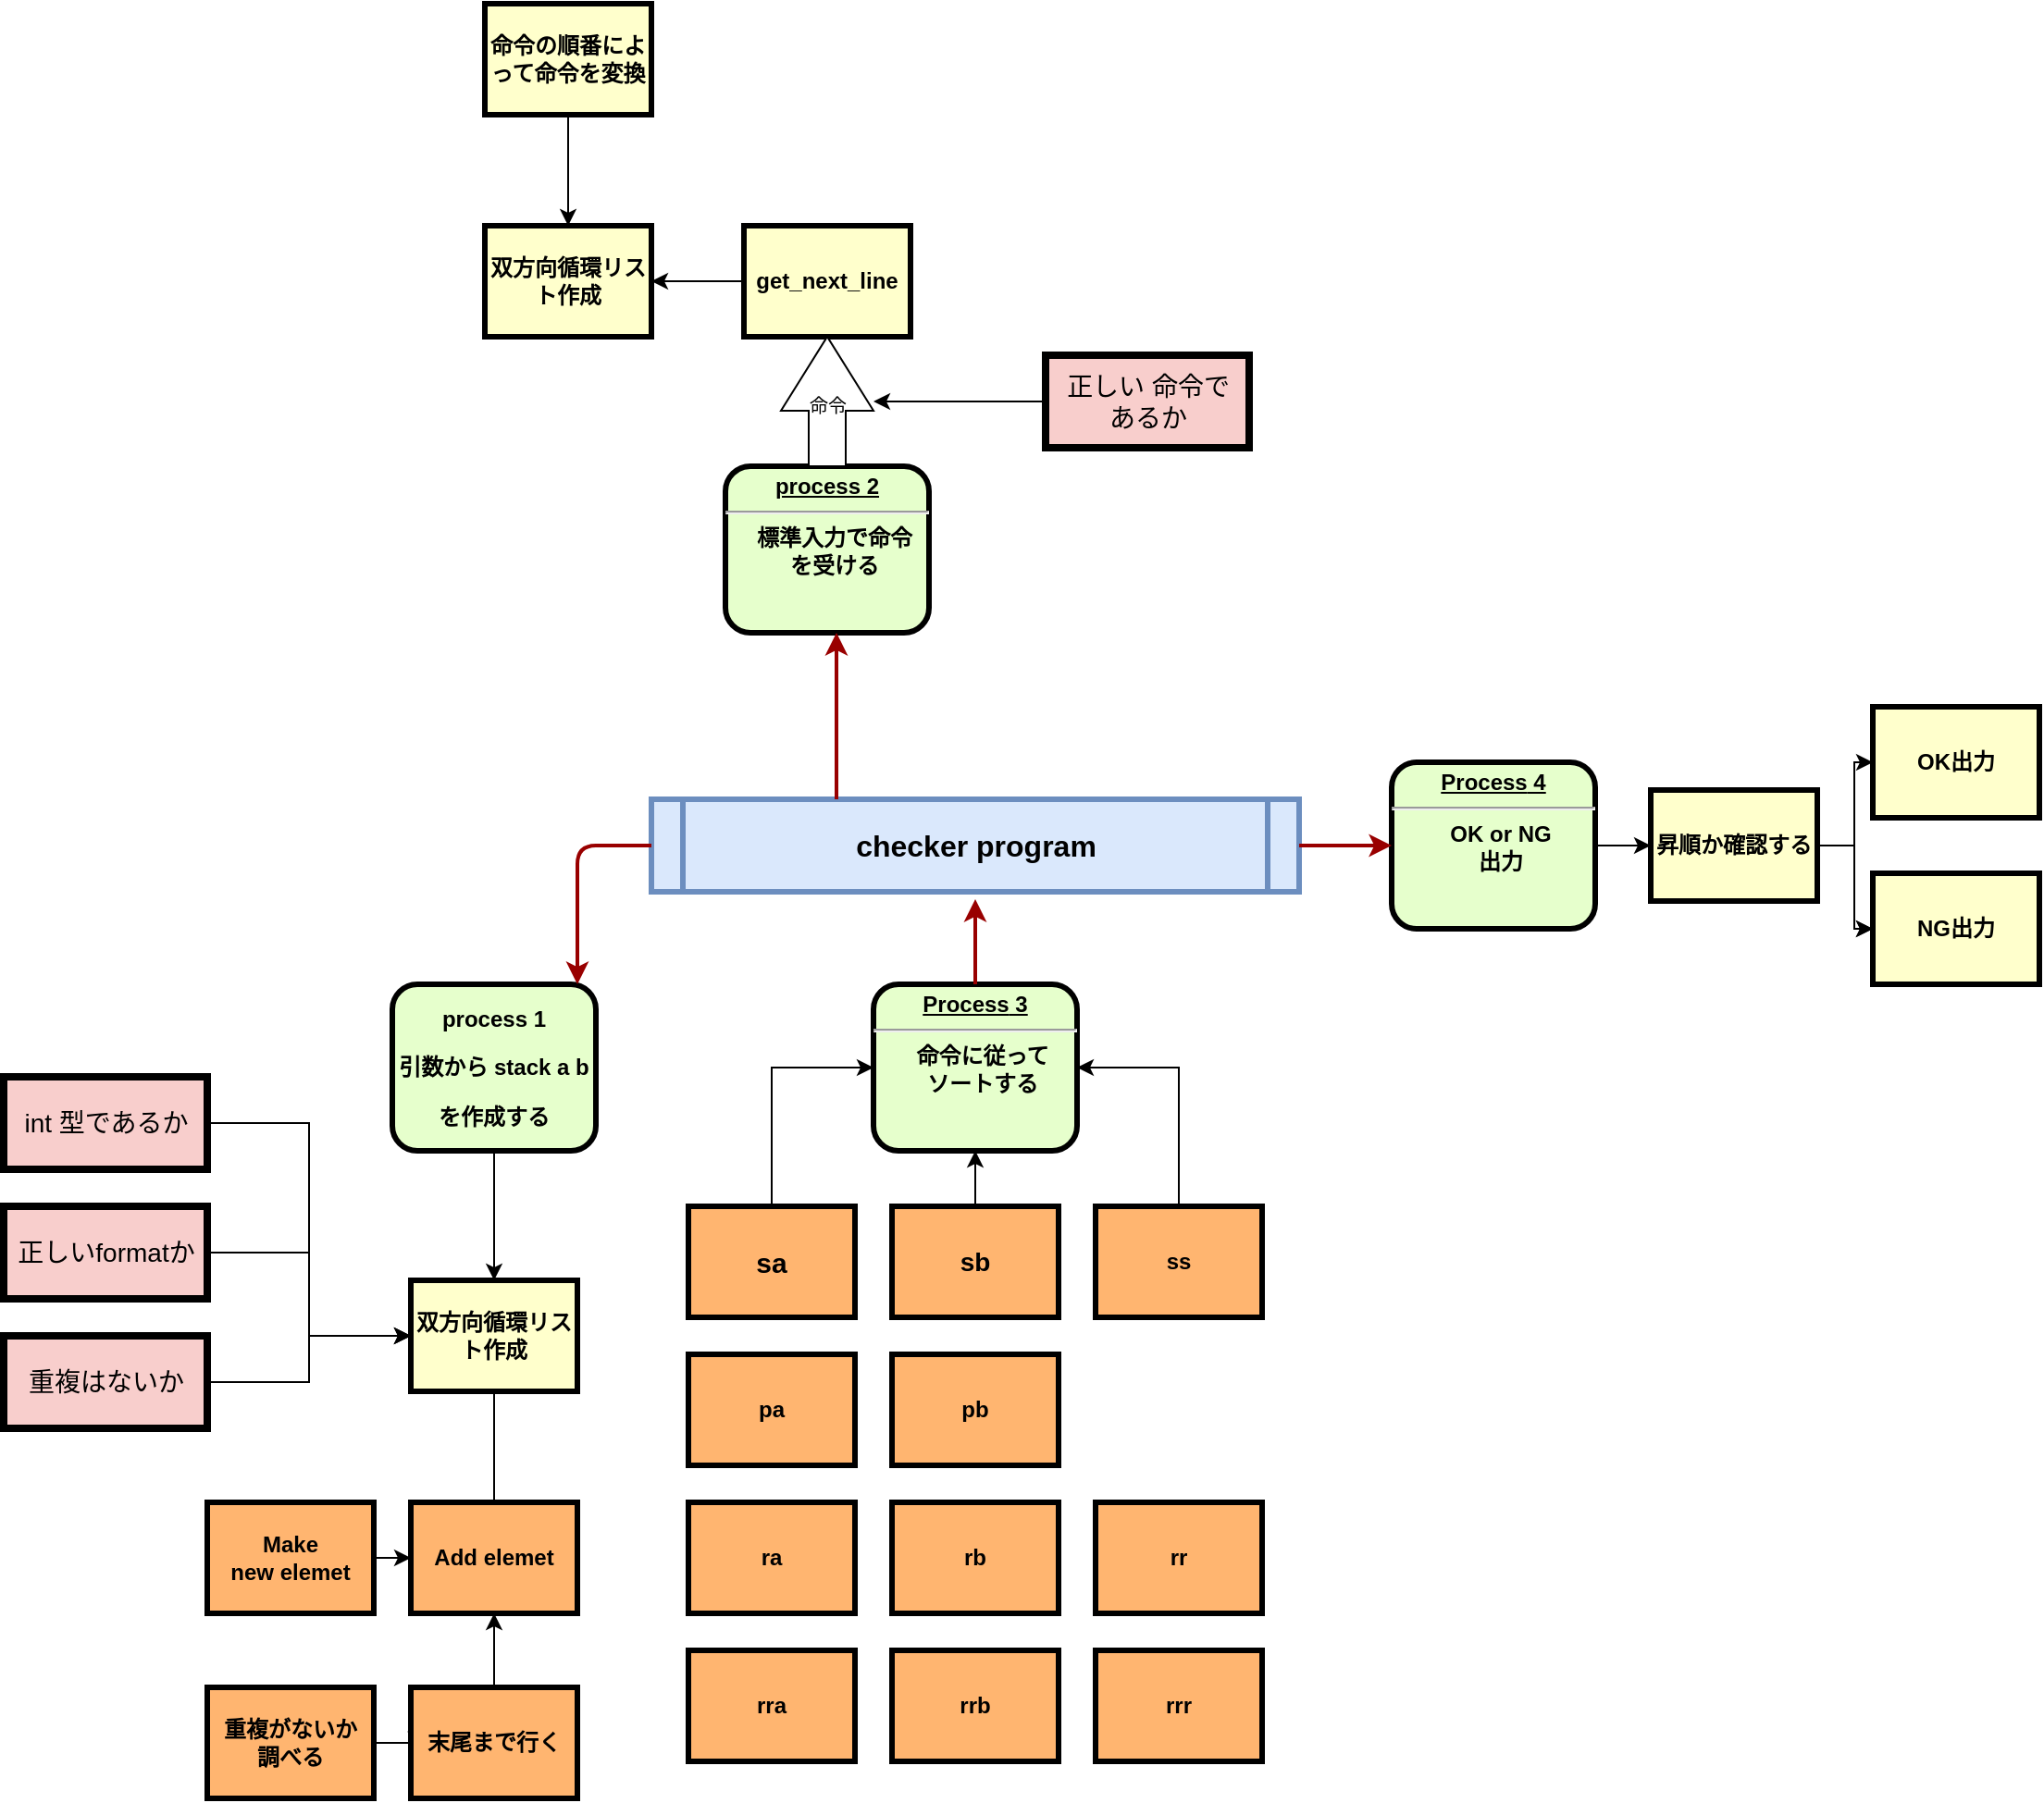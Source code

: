 <mxfile version="14.6.1" type="github" pages="2">
  <diagram name="Page-1" id="c7558073-3199-34d8-9f00-42111426c3f3">
    <mxGraphModel dx="2252" dy="1963" grid="1" gridSize="10" guides="1" tooltips="1" connect="1" arrows="1" fold="1" page="1" pageScale="1" pageWidth="826" pageHeight="1169" background="#ffffff" math="0" shadow="0">
      <root>
        <mxCell id="0" />
        <mxCell id="1" parent="0" />
        <mxCell id="2" value="&lt;p style=&quot;line-height: 120%&quot;&gt;process 1&lt;/p&gt;&lt;p style=&quot;line-height: 120%&quot;&gt;引数から stack a b&lt;/p&gt;&lt;p style=&quot;line-height: 120%&quot;&gt;を作成する&lt;/p&gt;" style="verticalAlign=top;align=center;overflow=fill;fontSize=12;fontFamily=Helvetica;html=1;rounded=1;fontStyle=1;strokeWidth=3;fillColor=#E6FFCC;horizontal=1;" parent="1" vertex="1">
          <mxGeometry x="60" y="120" width="110" height="90" as="geometry" />
        </mxCell>
        <mxCell id="3" value="双方向循環リスト作成" style="whiteSpace=wrap;align=center;verticalAlign=middle;fontStyle=1;strokeWidth=3;fillColor=#FFFFCC" parent="1" vertex="1">
          <mxGeometry x="70" y="280" width="90" height="60" as="geometry" />
        </mxCell>
        <mxCell id="5" value="checker program" style="shape=process;whiteSpace=wrap;align=center;verticalAlign=middle;size=0.048;fontStyle=1;strokeWidth=3;fillColor=#dae8fc;fontSize=16;strokeColor=#6c8ebf;" parent="1" vertex="1">
          <mxGeometry x="200" y="20" width="350" height="50" as="geometry" />
        </mxCell>
        <mxCell id="6" value="&lt;p style=&quot;margin: 0px ; margin-top: 4px ; text-align: center ; text-decoration: underline&quot;&gt;&lt;strong&gt;process 2&lt;/strong&gt;&lt;/p&gt;&lt;hr&gt;&lt;p style=&quot;margin: 0px 0px 0px 8px&quot;&gt;標準入力で命令&lt;/p&gt;&lt;p style=&quot;margin: 0px 0px 0px 8px&quot;&gt;を受ける&lt;/p&gt;" style="verticalAlign=middle;align=center;overflow=fill;fontSize=12;fontFamily=Helvetica;html=1;rounded=1;fontStyle=1;strokeWidth=3;fillColor=#E6FFCC" parent="1" vertex="1">
          <mxGeometry x="240" y="-160" width="110" height="90" as="geometry" />
        </mxCell>
        <mxCell id="GZuJ7PG_fQnCUhWcjOgd-75" value="" style="edgeStyle=orthogonalEdgeStyle;rounded=0;orthogonalLoop=1;jettySize=auto;html=1;" edge="1" parent="1" source="7" target="GZuJ7PG_fQnCUhWcjOgd-72">
          <mxGeometry relative="1" as="geometry" />
        </mxCell>
        <mxCell id="7" value="&lt;p style=&quot;margin: 0px ; margin-top: 4px ; text-align: center ; text-decoration: underline&quot;&gt;&lt;strong&gt;&lt;strong&gt;Process&lt;/strong&gt;&amp;nbsp;4&lt;br&gt;&lt;/strong&gt;&lt;/p&gt;&lt;hr&gt;&lt;p style=&quot;margin: 0px ; margin-left: 8px&quot;&gt;OK or NG&lt;/p&gt;&lt;p style=&quot;margin: 0px ; margin-left: 8px&quot;&gt;出力&lt;/p&gt;" style="verticalAlign=middle;align=center;overflow=fill;fontSize=12;fontFamily=Helvetica;html=1;rounded=1;fontStyle=1;strokeWidth=3;fillColor=#E6FFCC" parent="1" vertex="1">
          <mxGeometry x="600" width="110" height="90" as="geometry" />
        </mxCell>
        <mxCell id="8" value="&lt;p style=&quot;margin: 0px ; margin-top: 4px ; text-align: center ; text-decoration: underline&quot;&gt;&lt;strong&gt;&lt;strong&gt;Process&lt;/strong&gt;&amp;nbsp;3&lt;br&gt;&lt;/strong&gt;&lt;/p&gt;&lt;hr&gt;&lt;p style=&quot;margin: 0px ; margin-left: 8px&quot;&gt;命令に従って&lt;/p&gt;&lt;p style=&quot;margin: 0px ; margin-left: 8px&quot;&gt;ソートする&lt;/p&gt;" style="verticalAlign=middle;align=center;overflow=fill;fontSize=12;fontFamily=Helvetica;html=1;rounded=1;fontStyle=1;strokeWidth=3;fillColor=#E6FFCC" parent="1" vertex="1">
          <mxGeometry x="320" y="120" width="110" height="90" as="geometry" />
        </mxCell>
        <mxCell id="55" value="" style="edgeStyle=elbowEdgeStyle;elbow=horizontal;strokeColor=#990000;strokeWidth=2" parent="1" source="5" target="2" edge="1">
          <mxGeometry width="100" height="100" relative="1" as="geometry">
            <mxPoint x="50" y="530" as="sourcePoint" />
            <mxPoint x="150" y="430" as="targetPoint" />
            <Array as="points">
              <mxPoint x="160" y="100" />
              <mxPoint x="260" y="110" />
              <mxPoint x="260" y="370" />
            </Array>
          </mxGeometry>
        </mxCell>
        <mxCell id="58" value="" style="edgeStyle=elbowEdgeStyle;elbow=horizontal;strokeColor=#990000;strokeWidth=2" parent="1" source="5" target="6" edge="1">
          <mxGeometry width="100" height="100" relative="1" as="geometry">
            <mxPoint x="380" y="370" as="sourcePoint" />
            <mxPoint x="480" y="270" as="targetPoint" />
            <Array as="points">
              <mxPoint x="300" y="-10" />
              <mxPoint x="340" y="120" />
              <mxPoint x="430" y="160" />
              <mxPoint x="440" y="310" />
            </Array>
          </mxGeometry>
        </mxCell>
        <mxCell id="68" value="" style="edgeStyle=elbowEdgeStyle;elbow=vertical;strokeColor=#990000;strokeWidth=2;" parent="1" source="8" edge="1">
          <mxGeometry width="100" height="100" relative="1" as="geometry">
            <mxPoint x="570" y="380" as="sourcePoint" />
            <mxPoint x="375" y="74" as="targetPoint" />
            <Array as="points">
              <mxPoint x="375" y="90" />
              <mxPoint x="437" y="110" />
              <mxPoint x="560" y="130" />
              <mxPoint x="570" y="360" />
            </Array>
          </mxGeometry>
        </mxCell>
        <mxCell id="72" value="" style="edgeStyle=elbowEdgeStyle;elbow=vertical;strokeColor=#990000;strokeWidth=2" parent="1" source="5" target="7" edge="1">
          <mxGeometry width="100" height="100" relative="1" as="geometry">
            <mxPoint x="500" y="500" as="sourcePoint" />
            <mxPoint x="600" y="400" as="targetPoint" />
            <Array as="points">
              <mxPoint x="620" y="60" />
              <mxPoint x="530" y="100" />
              <mxPoint x="500" y="430" />
              <mxPoint x="736" y="290" />
              <mxPoint x="650" y="410" />
            </Array>
          </mxGeometry>
        </mxCell>
        <mxCell id="fz69ndk7nvcvvIbJwUme-115" value="" style="edgeStyle=orthogonalEdgeStyle;rounded=0;orthogonalLoop=1;jettySize=auto;html=1;fontSize=14;entryX=0;entryY=0.5;entryDx=0;entryDy=0;" parent="1" source="fz69ndk7nvcvvIbJwUme-93" target="3" edge="1">
          <mxGeometry relative="1" as="geometry" />
        </mxCell>
        <mxCell id="fz69ndk7nvcvvIbJwUme-93" value="int 型であるか" style="html=1;fontSize=14;fillColor=#f8cecc;strokeWidth=4;" parent="1" vertex="1">
          <mxGeometry x="-150" y="170" width="110" height="50" as="geometry" />
        </mxCell>
        <mxCell id="fz69ndk7nvcvvIbJwUme-113" value="" style="edgeStyle=orthogonalEdgeStyle;rounded=0;orthogonalLoop=1;jettySize=auto;html=1;fontSize=14;" parent="1" source="fz69ndk7nvcvvIbJwUme-103" target="3" edge="1">
          <mxGeometry relative="1" as="geometry" />
        </mxCell>
        <mxCell id="fz69ndk7nvcvvIbJwUme-103" value="正しいformatか" style="html=1;fontSize=14;fillColor=#f8cecc;strokeWidth=4;" parent="1" vertex="1">
          <mxGeometry x="-150" y="240" width="110" height="50" as="geometry" />
        </mxCell>
        <mxCell id="fz69ndk7nvcvvIbJwUme-114" value="" style="edgeStyle=orthogonalEdgeStyle;rounded=0;orthogonalLoop=1;jettySize=auto;html=1;fontSize=14;entryX=0;entryY=0.5;entryDx=0;entryDy=0;" parent="1" source="fz69ndk7nvcvvIbJwUme-104" target="3" edge="1">
          <mxGeometry relative="1" as="geometry" />
        </mxCell>
        <mxCell id="fz69ndk7nvcvvIbJwUme-104" value="重複はないか" style="html=1;fontSize=14;fillColor=#f8cecc;strokeWidth=4;" parent="1" vertex="1">
          <mxGeometry x="-150" y="310" width="110" height="50" as="geometry" />
        </mxCell>
        <mxCell id="fz69ndk7nvcvvIbJwUme-111" value="" style="endArrow=classic;html=1;fontSize=14;exitX=0.5;exitY=1;exitDx=0;exitDy=0;entryX=0.5;entryY=0;entryDx=0;entryDy=0;" parent="1" source="2" target="3" edge="1">
          <mxGeometry width="50" height="50" relative="1" as="geometry">
            <mxPoint x="370" y="490" as="sourcePoint" />
            <mxPoint x="420" y="440" as="targetPoint" />
          </mxGeometry>
        </mxCell>
        <mxCell id="9rM6C5nUxTdN7SFC1eX0-80" style="edgeStyle=orthogonalEdgeStyle;rounded=0;orthogonalLoop=1;jettySize=auto;html=1;exitX=1;exitY=0.5;exitDx=0;exitDy=0;entryX=0;entryY=0.5;entryDx=0;entryDy=0;" parent="1" source="fz69ndk7nvcvvIbJwUme-116" target="fz69ndk7nvcvvIbJwUme-118" edge="1">
          <mxGeometry relative="1" as="geometry" />
        </mxCell>
        <mxCell id="fz69ndk7nvcvvIbJwUme-116" value="Make &#xa;new elemet" style="whiteSpace=wrap;align=center;verticalAlign=middle;fontStyle=1;strokeWidth=3;fillColor=#FFB570;" parent="1" vertex="1">
          <mxGeometry x="-40" y="400" width="90" height="60" as="geometry" />
        </mxCell>
        <mxCell id="fz69ndk7nvcvvIbJwUme-118" value="Add elemet" style="whiteSpace=wrap;align=center;verticalAlign=middle;fontStyle=1;strokeWidth=3;fillColor=#FFB570;" parent="1" vertex="1">
          <mxGeometry x="70" y="400" width="90" height="60" as="geometry" />
        </mxCell>
        <mxCell id="fz69ndk7nvcvvIbJwUme-119" value="" style="endArrow=none;html=1;fontSize=14;" parent="1" source="3" target="fz69ndk7nvcvvIbJwUme-118" edge="1">
          <mxGeometry width="50" height="50" relative="1" as="geometry">
            <mxPoint x="120" y="360" as="sourcePoint" />
            <mxPoint x="186.383" y="298.98" as="targetPoint" />
          </mxGeometry>
        </mxCell>
        <mxCell id="9rM6C5nUxTdN7SFC1eX0-75" value="" style="edgeStyle=orthogonalEdgeStyle;rounded=0;orthogonalLoop=1;jettySize=auto;html=1;entryX=-0.022;entryY=0.4;entryDx=0;entryDy=0;entryPerimeter=0;" parent="1" source="9rM6C5nUxTdN7SFC1eX0-72" target="9rM6C5nUxTdN7SFC1eX0-73" edge="1">
          <mxGeometry relative="1" as="geometry" />
        </mxCell>
        <mxCell id="9rM6C5nUxTdN7SFC1eX0-72" value="重複がないか&#xa;調べる" style="whiteSpace=wrap;align=center;verticalAlign=middle;fontStyle=1;strokeWidth=3;fillColor=#FFB570;" parent="1" vertex="1">
          <mxGeometry x="-40" y="500" width="90" height="60" as="geometry" />
        </mxCell>
        <mxCell id="9rM6C5nUxTdN7SFC1eX0-82" style="edgeStyle=orthogonalEdgeStyle;rounded=0;orthogonalLoop=1;jettySize=auto;html=1;exitX=0.5;exitY=0;exitDx=0;exitDy=0;" parent="1" source="9rM6C5nUxTdN7SFC1eX0-73" target="fz69ndk7nvcvvIbJwUme-118" edge="1">
          <mxGeometry relative="1" as="geometry" />
        </mxCell>
        <mxCell id="9rM6C5nUxTdN7SFC1eX0-73" value="末尾まで行く" style="whiteSpace=wrap;align=center;verticalAlign=middle;fontStyle=1;strokeWidth=3;fillColor=#FFB570;" parent="1" vertex="1">
          <mxGeometry x="70" y="500" width="90" height="60" as="geometry" />
        </mxCell>
        <mxCell id="9rM6C5nUxTdN7SFC1eX0-83" value="双方向循環リスト作成" style="whiteSpace=wrap;align=center;verticalAlign=middle;fontStyle=1;strokeWidth=3;fillColor=#FFFFCC" parent="1" vertex="1">
          <mxGeometry x="110" y="-290" width="90" height="60" as="geometry" />
        </mxCell>
        <mxCell id="9rM6C5nUxTdN7SFC1eX0-89" value="" style="edgeStyle=orthogonalEdgeStyle;rounded=0;orthogonalLoop=1;jettySize=auto;html=1;" parent="1" source="9rM6C5nUxTdN7SFC1eX0-86" target="9rM6C5nUxTdN7SFC1eX0-83" edge="1">
          <mxGeometry relative="1" as="geometry" />
        </mxCell>
        <mxCell id="9rM6C5nUxTdN7SFC1eX0-86" value="get_next_line" style="whiteSpace=wrap;align=center;verticalAlign=middle;fontStyle=1;strokeWidth=3;fillColor=#FFFFCC" parent="1" vertex="1">
          <mxGeometry x="250" y="-290" width="90" height="60" as="geometry" />
        </mxCell>
        <mxCell id="9rM6C5nUxTdN7SFC1eX0-91" value="" style="edgeStyle=orthogonalEdgeStyle;rounded=0;orthogonalLoop=1;jettySize=auto;html=1;fontSize=16;" parent="1" source="9rM6C5nUxTdN7SFC1eX0-90" target="9rM6C5nUxTdN7SFC1eX0-83" edge="1">
          <mxGeometry relative="1" as="geometry" />
        </mxCell>
        <mxCell id="9rM6C5nUxTdN7SFC1eX0-90" value="命令の順番によって命令を変換" style="whiteSpace=wrap;align=center;verticalAlign=middle;fontStyle=1;strokeWidth=3;fillColor=#FFFFCC" parent="1" vertex="1">
          <mxGeometry x="110" y="-410" width="90" height="60" as="geometry" />
        </mxCell>
        <mxCell id="9rM6C5nUxTdN7SFC1eX0-100" value="" style="edgeStyle=orthogonalEdgeStyle;rounded=0;orthogonalLoop=1;jettySize=auto;html=1;fontSize=16;" parent="1" source="9rM6C5nUxTdN7SFC1eX0-92" target="9rM6C5nUxTdN7SFC1eX0-98" edge="1">
          <mxGeometry relative="1" as="geometry" />
        </mxCell>
        <mxCell id="9rM6C5nUxTdN7SFC1eX0-92" value="正しい 命令で&lt;br&gt;あるか" style="html=1;fontSize=14;fillColor=#f8cecc;strokeWidth=4;" parent="1" vertex="1">
          <mxGeometry x="413" y="-220" width="110" height="50" as="geometry" />
        </mxCell>
        <mxCell id="9rM6C5nUxTdN7SFC1eX0-98" value="&lt;font size=&quot;1&quot;&gt;命令&lt;/font&gt;" style="html=1;shadow=0;dashed=0;align=center;verticalAlign=middle;shape=mxgraph.arrows2.arrow;dy=0.6;dx=40;direction=north;notch=0;fontSize=16;" parent="1" vertex="1">
          <mxGeometry x="270" y="-230" width="50" height="70" as="geometry" />
        </mxCell>
        <mxCell id="9rM6C5nUxTdN7SFC1eX0-118" style="edgeStyle=orthogonalEdgeStyle;rounded=0;orthogonalLoop=1;jettySize=auto;html=1;exitX=0.5;exitY=0;exitDx=0;exitDy=0;entryX=0;entryY=0.5;entryDx=0;entryDy=0;fontSize=14;" parent="1" source="9rM6C5nUxTdN7SFC1eX0-101" target="8" edge="1">
          <mxGeometry relative="1" as="geometry" />
        </mxCell>
        <mxCell id="9rM6C5nUxTdN7SFC1eX0-101" value="sa" style="whiteSpace=wrap;align=center;verticalAlign=middle;fontStyle=1;strokeWidth=3;fillColor=#FFB570;fontSize=15;" parent="1" vertex="1">
          <mxGeometry x="220" y="240" width="90" height="60" as="geometry" />
        </mxCell>
        <mxCell id="9rM6C5nUxTdN7SFC1eX0-117" value="" style="edgeStyle=orthogonalEdgeStyle;rounded=0;orthogonalLoop=1;jettySize=auto;html=1;fontSize=14;" parent="1" source="9rM6C5nUxTdN7SFC1eX0-102" target="8" edge="1">
          <mxGeometry relative="1" as="geometry" />
        </mxCell>
        <mxCell id="9rM6C5nUxTdN7SFC1eX0-102" value="sb" style="whiteSpace=wrap;align=center;verticalAlign=middle;fontStyle=1;strokeWidth=3;fillColor=#FFB570;fontSize=14;" parent="1" vertex="1">
          <mxGeometry x="330" y="240" width="90" height="60" as="geometry" />
        </mxCell>
        <mxCell id="9rM6C5nUxTdN7SFC1eX0-103" value="pa" style="whiteSpace=wrap;align=center;verticalAlign=middle;fontStyle=1;strokeWidth=3;fillColor=#FFB570;" parent="1" vertex="1">
          <mxGeometry x="220" y="320" width="90" height="60" as="geometry" />
        </mxCell>
        <mxCell id="9rM6C5nUxTdN7SFC1eX0-119" style="edgeStyle=orthogonalEdgeStyle;rounded=0;orthogonalLoop=1;jettySize=auto;html=1;exitX=0.5;exitY=0;exitDx=0;exitDy=0;entryX=1;entryY=0.5;entryDx=0;entryDy=0;fontSize=14;" parent="1" source="9rM6C5nUxTdN7SFC1eX0-104" target="8" edge="1">
          <mxGeometry relative="1" as="geometry" />
        </mxCell>
        <mxCell id="9rM6C5nUxTdN7SFC1eX0-104" value="ss" style="whiteSpace=wrap;align=center;verticalAlign=middle;fontStyle=1;strokeWidth=3;fillColor=#FFB570;" parent="1" vertex="1">
          <mxGeometry x="440" y="240" width="90" height="60" as="geometry" />
        </mxCell>
        <mxCell id="9rM6C5nUxTdN7SFC1eX0-105" value="pb" style="whiteSpace=wrap;align=center;verticalAlign=middle;fontStyle=1;strokeWidth=3;fillColor=#FFB570;" parent="1" vertex="1">
          <mxGeometry x="330" y="320" width="90" height="60" as="geometry" />
        </mxCell>
        <mxCell id="9rM6C5nUxTdN7SFC1eX0-106" value="ra" style="whiteSpace=wrap;align=center;verticalAlign=middle;fontStyle=1;strokeWidth=3;fillColor=#FFB570;" parent="1" vertex="1">
          <mxGeometry x="220" y="400" width="90" height="60" as="geometry" />
        </mxCell>
        <mxCell id="9rM6C5nUxTdN7SFC1eX0-107" value="rr" style="whiteSpace=wrap;align=center;verticalAlign=middle;fontStyle=1;strokeWidth=3;fillColor=#FFB570;" parent="1" vertex="1">
          <mxGeometry x="440" y="400" width="90" height="60" as="geometry" />
        </mxCell>
        <mxCell id="9rM6C5nUxTdN7SFC1eX0-108" value="rb" style="whiteSpace=wrap;align=center;verticalAlign=middle;fontStyle=1;strokeWidth=3;fillColor=#FFB570;" parent="1" vertex="1">
          <mxGeometry x="330" y="400" width="90" height="60" as="geometry" />
        </mxCell>
        <mxCell id="9rM6C5nUxTdN7SFC1eX0-109" value="rra" style="whiteSpace=wrap;align=center;verticalAlign=middle;fontStyle=1;strokeWidth=3;fillColor=#FFB570;" parent="1" vertex="1">
          <mxGeometry x="220" y="480" width="90" height="60" as="geometry" />
        </mxCell>
        <mxCell id="9rM6C5nUxTdN7SFC1eX0-110" value="rrr" style="whiteSpace=wrap;align=center;verticalAlign=middle;fontStyle=1;strokeWidth=3;fillColor=#FFB570;" parent="1" vertex="1">
          <mxGeometry x="440" y="480" width="90" height="60" as="geometry" />
        </mxCell>
        <mxCell id="9rM6C5nUxTdN7SFC1eX0-111" value="rrb" style="whiteSpace=wrap;align=center;verticalAlign=middle;fontStyle=1;strokeWidth=3;fillColor=#FFB570;" parent="1" vertex="1">
          <mxGeometry x="330" y="480" width="90" height="60" as="geometry" />
        </mxCell>
        <mxCell id="GZuJ7PG_fQnCUhWcjOgd-76" value="" style="edgeStyle=orthogonalEdgeStyle;rounded=0;orthogonalLoop=1;jettySize=auto;html=1;" edge="1" parent="1" source="GZuJ7PG_fQnCUhWcjOgd-72" target="GZuJ7PG_fQnCUhWcjOgd-74">
          <mxGeometry relative="1" as="geometry" />
        </mxCell>
        <mxCell id="GZuJ7PG_fQnCUhWcjOgd-77" value="" style="edgeStyle=orthogonalEdgeStyle;rounded=0;orthogonalLoop=1;jettySize=auto;html=1;" edge="1" parent="1" source="GZuJ7PG_fQnCUhWcjOgd-72" target="GZuJ7PG_fQnCUhWcjOgd-74">
          <mxGeometry relative="1" as="geometry" />
        </mxCell>
        <mxCell id="GZuJ7PG_fQnCUhWcjOgd-79" style="edgeStyle=orthogonalEdgeStyle;rounded=0;orthogonalLoop=1;jettySize=auto;html=1;entryX=0;entryY=0.5;entryDx=0;entryDy=0;" edge="1" parent="1" source="GZuJ7PG_fQnCUhWcjOgd-72" target="GZuJ7PG_fQnCUhWcjOgd-73">
          <mxGeometry relative="1" as="geometry" />
        </mxCell>
        <mxCell id="GZuJ7PG_fQnCUhWcjOgd-72" value="昇順か確認する" style="whiteSpace=wrap;align=center;verticalAlign=middle;fontStyle=1;strokeWidth=3;fillColor=#FFFFCC" vertex="1" parent="1">
          <mxGeometry x="740" y="15" width="90" height="60" as="geometry" />
        </mxCell>
        <mxCell id="GZuJ7PG_fQnCUhWcjOgd-73" value="OK出力" style="whiteSpace=wrap;align=center;verticalAlign=middle;fontStyle=1;strokeWidth=3;fillColor=#FFFFCC" vertex="1" parent="1">
          <mxGeometry x="860" y="-30" width="90" height="60" as="geometry" />
        </mxCell>
        <mxCell id="GZuJ7PG_fQnCUhWcjOgd-74" value="NG出力" style="whiteSpace=wrap;align=center;verticalAlign=middle;fontStyle=1;strokeWidth=3;fillColor=#FFFFCC" vertex="1" parent="1">
          <mxGeometry x="860" y="60" width="90" height="60" as="geometry" />
        </mxCell>
      </root>
    </mxGraphModel>
  </diagram>
  <diagram id="EDTxmPWWis4Bp-adfoEP" name="Page-2">
    <mxGraphModel dx="1426" dy="794" grid="1" gridSize="10" guides="1" tooltips="1" connect="1" arrows="1" fold="1" page="1" pageScale="1" pageWidth="827" pageHeight="1169" math="0" shadow="0">
      <root>
        <mxCell id="xweUHiVIhZWd1U8UhFmA-0" />
        <mxCell id="xweUHiVIhZWd1U8UhFmA-1" parent="xweUHiVIhZWd1U8UhFmA-0" />
      </root>
    </mxGraphModel>
  </diagram>
</mxfile>
